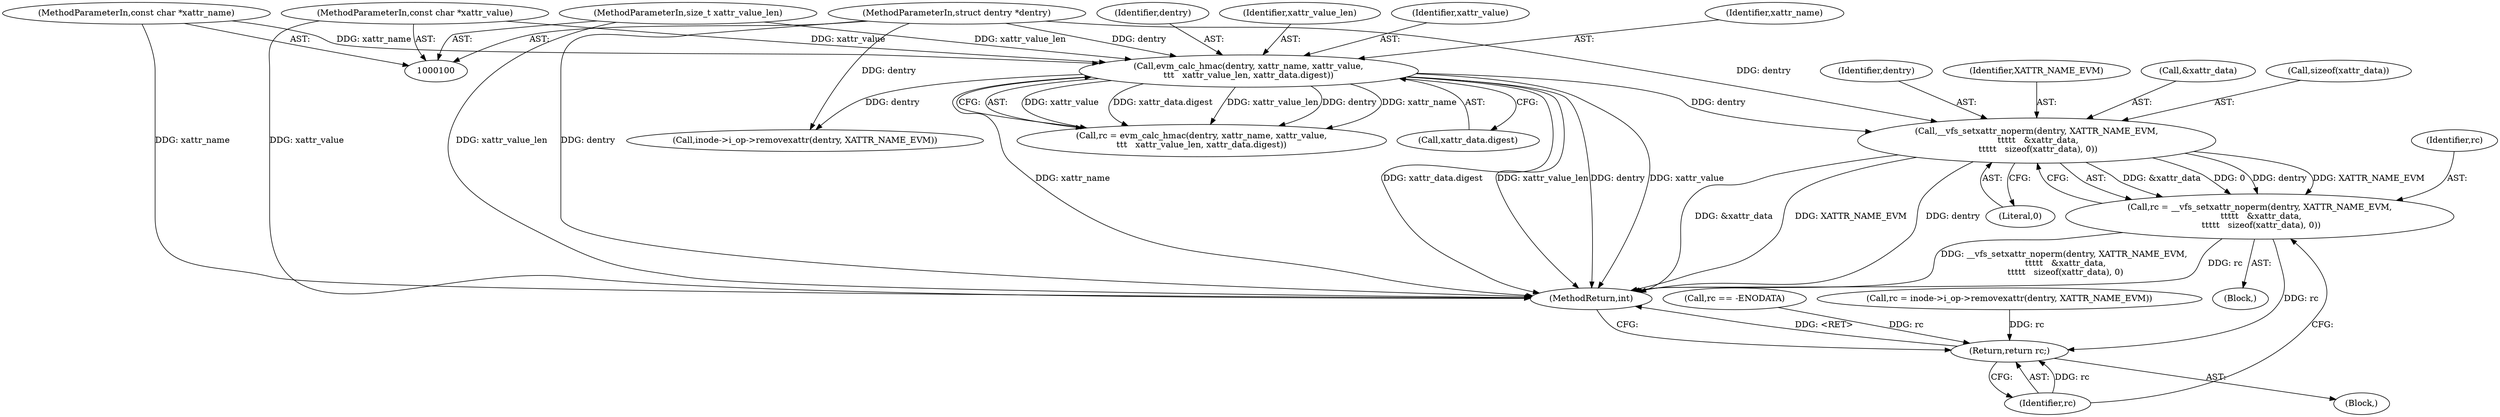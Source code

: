 digraph "0_linux_a67adb997419fb53540d4a4f79c6471c60bc69b6@pointer" {
"1000139" [label="(Call,__vfs_setxattr_noperm(dentry, XATTR_NAME_EVM,\n \t\t\t\t\t   &xattr_data,\n \t\t\t\t\t   sizeof(xattr_data), 0))"];
"1000119" [label="(Call,evm_calc_hmac(dentry, xattr_name, xattr_value,\n\t\t\t   xattr_value_len, xattr_data.digest))"];
"1000101" [label="(MethodParameterIn,struct dentry *dentry)"];
"1000102" [label="(MethodParameterIn,const char *xattr_name)"];
"1000103" [label="(MethodParameterIn,const char *xattr_value)"];
"1000104" [label="(MethodParameterIn,size_t xattr_value_len)"];
"1000137" [label="(Call,rc = __vfs_setxattr_noperm(dentry, XATTR_NAME_EVM,\n \t\t\t\t\t   &xattr_data,\n \t\t\t\t\t   sizeof(xattr_data), 0))"];
"1000158" [label="(Return,return rc;)"];
"1000142" [label="(Call,&xattr_data)"];
"1000117" [label="(Call,rc = evm_calc_hmac(dentry, xattr_name, xattr_value,\n\t\t\t   xattr_value_len, xattr_data.digest))"];
"1000102" [label="(MethodParameterIn,const char *xattr_name)"];
"1000138" [label="(Identifier,rc)"];
"1000101" [label="(MethodParameterIn,struct dentry *dentry)"];
"1000120" [label="(Identifier,dentry)"];
"1000144" [label="(Call,sizeof(xattr_data))"];
"1000119" [label="(Call,evm_calc_hmac(dentry, xattr_name, xattr_value,\n\t\t\t   xattr_value_len, xattr_data.digest))"];
"1000124" [label="(Call,xattr_data.digest)"];
"1000140" [label="(Identifier,dentry)"];
"1000141" [label="(Identifier,XATTR_NAME_EVM)"];
"1000123" [label="(Identifier,xattr_value_len)"];
"1000137" [label="(Call,rc = __vfs_setxattr_noperm(dentry, XATTR_NAME_EVM,\n \t\t\t\t\t   &xattr_data,\n \t\t\t\t\t   sizeof(xattr_data), 0))"];
"1000131" [label="(Block,)"];
"1000159" [label="(Identifier,rc)"];
"1000149" [label="(Call,rc == -ENODATA)"];
"1000158" [label="(Return,return rc;)"];
"1000155" [label="(Call,inode->i_op->removexattr(dentry, XATTR_NAME_EVM))"];
"1000139" [label="(Call,__vfs_setxattr_noperm(dentry, XATTR_NAME_EVM,\n \t\t\t\t\t   &xattr_data,\n \t\t\t\t\t   sizeof(xattr_data), 0))"];
"1000122" [label="(Identifier,xattr_value)"];
"1000103" [label="(MethodParameterIn,const char *xattr_value)"];
"1000160" [label="(MethodReturn,int)"];
"1000146" [label="(Literal,0)"];
"1000104" [label="(MethodParameterIn,size_t xattr_value_len)"];
"1000153" [label="(Call,rc = inode->i_op->removexattr(dentry, XATTR_NAME_EVM))"];
"1000105" [label="(Block,)"];
"1000121" [label="(Identifier,xattr_name)"];
"1000139" -> "1000137"  [label="AST: "];
"1000139" -> "1000146"  [label="CFG: "];
"1000140" -> "1000139"  [label="AST: "];
"1000141" -> "1000139"  [label="AST: "];
"1000142" -> "1000139"  [label="AST: "];
"1000144" -> "1000139"  [label="AST: "];
"1000146" -> "1000139"  [label="AST: "];
"1000137" -> "1000139"  [label="CFG: "];
"1000139" -> "1000160"  [label="DDG: &xattr_data"];
"1000139" -> "1000160"  [label="DDG: XATTR_NAME_EVM"];
"1000139" -> "1000160"  [label="DDG: dentry"];
"1000139" -> "1000137"  [label="DDG: &xattr_data"];
"1000139" -> "1000137"  [label="DDG: 0"];
"1000139" -> "1000137"  [label="DDG: dentry"];
"1000139" -> "1000137"  [label="DDG: XATTR_NAME_EVM"];
"1000119" -> "1000139"  [label="DDG: dentry"];
"1000101" -> "1000139"  [label="DDG: dentry"];
"1000119" -> "1000117"  [label="AST: "];
"1000119" -> "1000124"  [label="CFG: "];
"1000120" -> "1000119"  [label="AST: "];
"1000121" -> "1000119"  [label="AST: "];
"1000122" -> "1000119"  [label="AST: "];
"1000123" -> "1000119"  [label="AST: "];
"1000124" -> "1000119"  [label="AST: "];
"1000117" -> "1000119"  [label="CFG: "];
"1000119" -> "1000160"  [label="DDG: xattr_name"];
"1000119" -> "1000160"  [label="DDG: xattr_data.digest"];
"1000119" -> "1000160"  [label="DDG: xattr_value_len"];
"1000119" -> "1000160"  [label="DDG: dentry"];
"1000119" -> "1000160"  [label="DDG: xattr_value"];
"1000119" -> "1000117"  [label="DDG: xattr_value"];
"1000119" -> "1000117"  [label="DDG: xattr_data.digest"];
"1000119" -> "1000117"  [label="DDG: xattr_value_len"];
"1000119" -> "1000117"  [label="DDG: dentry"];
"1000119" -> "1000117"  [label="DDG: xattr_name"];
"1000101" -> "1000119"  [label="DDG: dentry"];
"1000102" -> "1000119"  [label="DDG: xattr_name"];
"1000103" -> "1000119"  [label="DDG: xattr_value"];
"1000104" -> "1000119"  [label="DDG: xattr_value_len"];
"1000119" -> "1000155"  [label="DDG: dentry"];
"1000101" -> "1000100"  [label="AST: "];
"1000101" -> "1000160"  [label="DDG: dentry"];
"1000101" -> "1000155"  [label="DDG: dentry"];
"1000102" -> "1000100"  [label="AST: "];
"1000102" -> "1000160"  [label="DDG: xattr_name"];
"1000103" -> "1000100"  [label="AST: "];
"1000103" -> "1000160"  [label="DDG: xattr_value"];
"1000104" -> "1000100"  [label="AST: "];
"1000104" -> "1000160"  [label="DDG: xattr_value_len"];
"1000137" -> "1000131"  [label="AST: "];
"1000138" -> "1000137"  [label="AST: "];
"1000159" -> "1000137"  [label="CFG: "];
"1000137" -> "1000160"  [label="DDG: __vfs_setxattr_noperm(dentry, XATTR_NAME_EVM,\n \t\t\t\t\t   &xattr_data,\n \t\t\t\t\t   sizeof(xattr_data), 0)"];
"1000137" -> "1000160"  [label="DDG: rc"];
"1000137" -> "1000158"  [label="DDG: rc"];
"1000158" -> "1000105"  [label="AST: "];
"1000158" -> "1000159"  [label="CFG: "];
"1000159" -> "1000158"  [label="AST: "];
"1000160" -> "1000158"  [label="CFG: "];
"1000158" -> "1000160"  [label="DDG: <RET>"];
"1000159" -> "1000158"  [label="DDG: rc"];
"1000153" -> "1000158"  [label="DDG: rc"];
"1000149" -> "1000158"  [label="DDG: rc"];
}
